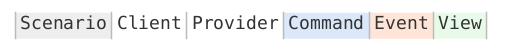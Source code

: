 @startuml

!define Charcoal    #333333
!define White       #FFFFFF
!define Grey        #BBBBBB
!define Silver      #EEEEEE
!define Foregound   #666666
!define Orange      #FFE5D8
!define Blue        #DBE8F9
!define Green       #E8FBE8

skinparam Default {
  FontName          Monospaced
  FontColor         Foregound
  FontSize          12
}

skinparam Arrow {
  Color             Foregound
}

skinparam Activity {
  BackgroundColor   White
  BorderColor       Foregound
}

skinparam Swimlane {
  TitleFontColor    Charcoal
  TitleFontSize     18
  BorderColor       Grey
}

skinparam Shadowing	false

|Silver|Scenario|
|White|Client|
|White|Provider|
|Blue|Command|
|Orange|Event|
|Green|View|

@enduml
